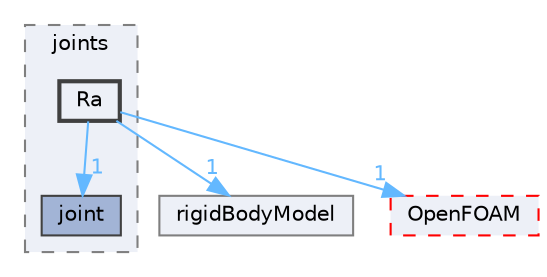digraph "src/rigidBodyDynamics/joints/Ra"
{
 // LATEX_PDF_SIZE
  bgcolor="transparent";
  edge [fontname=Helvetica,fontsize=10,labelfontname=Helvetica,labelfontsize=10];
  node [fontname=Helvetica,fontsize=10,shape=box,height=0.2,width=0.4];
  compound=true
  subgraph clusterdir_2cba07cc9d01feacd9e1919ec88f1577 {
    graph [ bgcolor="#edf0f7", pencolor="grey50", label="joints", fontname=Helvetica,fontsize=10 style="filled,dashed", URL="dir_2cba07cc9d01feacd9e1919ec88f1577.html",tooltip=""]
  dir_6c9a4378c144a7109502bbb402dcf205 [label="joint", fillcolor="#a2b4d6", color="grey25", style="filled", URL="dir_6c9a4378c144a7109502bbb402dcf205.html",tooltip=""];
  dir_061d2b538f5ad1547b4872e0ad2a2481 [label="Ra", fillcolor="#edf0f7", color="grey25", style="filled,bold", URL="dir_061d2b538f5ad1547b4872e0ad2a2481.html",tooltip=""];
  }
  dir_01d230fdb888802d871acc5f0e1690e2 [label="rigidBodyModel", fillcolor="#edf0f7", color="grey50", style="filled", URL="dir_01d230fdb888802d871acc5f0e1690e2.html",tooltip=""];
  dir_c5473ff19b20e6ec4dfe5c310b3778a8 [label="OpenFOAM", fillcolor="#edf0f7", color="red", style="filled,dashed", URL="dir_c5473ff19b20e6ec4dfe5c310b3778a8.html",tooltip=""];
  dir_061d2b538f5ad1547b4872e0ad2a2481->dir_01d230fdb888802d871acc5f0e1690e2 [headlabel="1", labeldistance=1.5 headhref="dir_003163_003354.html" href="dir_003163_003354.html" color="steelblue1" fontcolor="steelblue1"];
  dir_061d2b538f5ad1547b4872e0ad2a2481->dir_6c9a4378c144a7109502bbb402dcf205 [headlabel="1", labeldistance=1.5 headhref="dir_003163_002000.html" href="dir_003163_002000.html" color="steelblue1" fontcolor="steelblue1"];
  dir_061d2b538f5ad1547b4872e0ad2a2481->dir_c5473ff19b20e6ec4dfe5c310b3778a8 [headlabel="1", labeldistance=1.5 headhref="dir_003163_002695.html" href="dir_003163_002695.html" color="steelblue1" fontcolor="steelblue1"];
}
